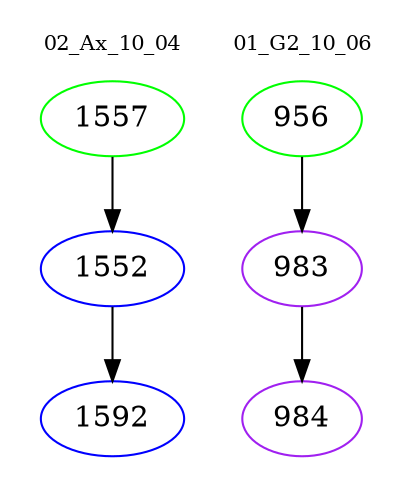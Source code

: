 digraph{
subgraph cluster_0 {
color = white
label = "02_Ax_10_04";
fontsize=10;
T0_1557 [label="1557", color="green"]
T0_1557 -> T0_1552 [color="black"]
T0_1552 [label="1552", color="blue"]
T0_1552 -> T0_1592 [color="black"]
T0_1592 [label="1592", color="blue"]
}
subgraph cluster_1 {
color = white
label = "01_G2_10_06";
fontsize=10;
T1_956 [label="956", color="green"]
T1_956 -> T1_983 [color="black"]
T1_983 [label="983", color="purple"]
T1_983 -> T1_984 [color="black"]
T1_984 [label="984", color="purple"]
}
}
